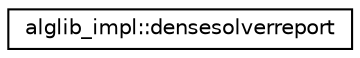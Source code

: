 digraph "Graphical Class Hierarchy"
{
  edge [fontname="Helvetica",fontsize="10",labelfontname="Helvetica",labelfontsize="10"];
  node [fontname="Helvetica",fontsize="10",shape=record];
  rankdir="LR";
  Node0 [label="alglib_impl::densesolverreport",height=0.2,width=0.4,color="black", fillcolor="white", style="filled",URL="$structalglib__impl_1_1densesolverreport.html"];
}
